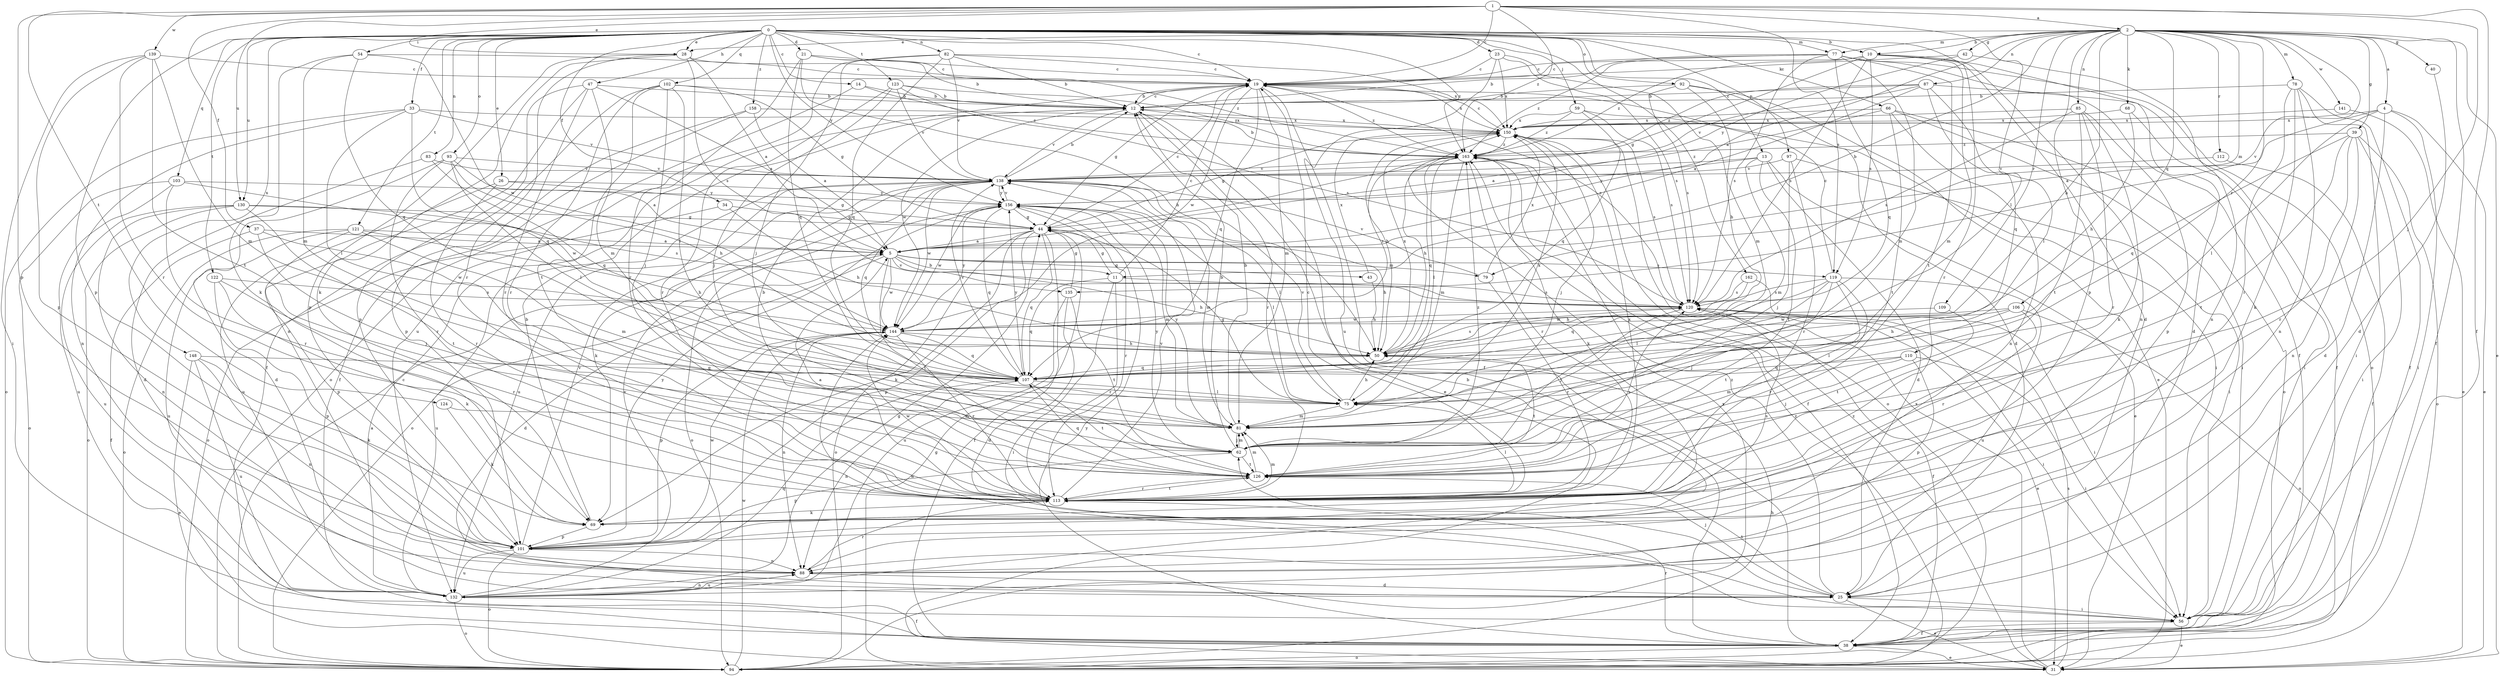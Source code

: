 strict digraph  {
0;
1;
2;
4;
5;
10;
11;
12;
13;
14;
19;
21;
23;
25;
26;
28;
31;
33;
34;
37;
38;
39;
40;
42;
43;
44;
47;
50;
54;
56;
59;
62;
66;
68;
69;
75;
77;
78;
79;
81;
82;
83;
85;
87;
88;
92;
93;
94;
97;
101;
102;
103;
106;
107;
109;
110;
112;
113;
119;
120;
121;
122;
123;
124;
126;
130;
132;
135;
138;
139;
141;
144;
148;
150;
156;
158;
162;
163;
0 -> 10  [label=b];
0 -> 13  [label=c];
0 -> 14  [label=c];
0 -> 19  [label=c];
0 -> 21  [label=d];
0 -> 23  [label=d];
0 -> 25  [label=d];
0 -> 26  [label=e];
0 -> 28  [label=e];
0 -> 33  [label=f];
0 -> 34  [label=f];
0 -> 47  [label=h];
0 -> 54  [label=i];
0 -> 59  [label=j];
0 -> 66  [label=k];
0 -> 77  [label=m];
0 -> 82  [label=n];
0 -> 83  [label=n];
0 -> 92  [label=o];
0 -> 93  [label=o];
0 -> 97  [label=p];
0 -> 101  [label=p];
0 -> 102  [label=q];
0 -> 103  [label=q];
0 -> 121  [label=t];
0 -> 122  [label=t];
0 -> 123  [label=t];
0 -> 130  [label=u];
0 -> 148  [label=x];
0 -> 156  [label=y];
0 -> 158  [label=z];
0 -> 162  [label=z];
0 -> 163  [label=z];
1 -> 2  [label=a];
1 -> 19  [label=c];
1 -> 28  [label=e];
1 -> 37  [label=f];
1 -> 38  [label=f];
1 -> 62  [label=j];
1 -> 75  [label=l];
1 -> 101  [label=p];
1 -> 119  [label=s];
1 -> 124  [label=t];
1 -> 130  [label=u];
1 -> 139  [label=w];
1 -> 163  [label=z];
2 -> 4  [label=a];
2 -> 5  [label=a];
2 -> 10  [label=b];
2 -> 11  [label=b];
2 -> 28  [label=e];
2 -> 31  [label=e];
2 -> 38  [label=f];
2 -> 39  [label=g];
2 -> 40  [label=g];
2 -> 42  [label=g];
2 -> 50  [label=h];
2 -> 68  [label=k];
2 -> 77  [label=m];
2 -> 78  [label=m];
2 -> 79  [label=m];
2 -> 85  [label=n];
2 -> 87  [label=n];
2 -> 101  [label=p];
2 -> 106  [label=q];
2 -> 109  [label=r];
2 -> 110  [label=r];
2 -> 112  [label=r];
2 -> 135  [label=v];
2 -> 141  [label=w];
4 -> 5  [label=a];
4 -> 25  [label=d];
4 -> 31  [label=e];
4 -> 56  [label=i];
4 -> 75  [label=l];
4 -> 150  [label=x];
5 -> 11  [label=b];
5 -> 25  [label=d];
5 -> 43  [label=g];
5 -> 50  [label=h];
5 -> 79  [label=m];
5 -> 119  [label=s];
5 -> 126  [label=t];
5 -> 132  [label=u];
5 -> 135  [label=v];
5 -> 144  [label=w];
10 -> 19  [label=c];
10 -> 25  [label=d];
10 -> 44  [label=g];
10 -> 81  [label=m];
10 -> 88  [label=n];
10 -> 113  [label=r];
10 -> 119  [label=s];
10 -> 120  [label=s];
10 -> 163  [label=z];
11 -> 19  [label=c];
11 -> 44  [label=g];
11 -> 56  [label=i];
11 -> 107  [label=q];
11 -> 113  [label=r];
11 -> 120  [label=s];
12 -> 19  [label=c];
12 -> 31  [label=e];
12 -> 113  [label=r];
12 -> 138  [label=v];
12 -> 144  [label=w];
12 -> 150  [label=x];
13 -> 25  [label=d];
13 -> 31  [label=e];
13 -> 81  [label=m];
13 -> 126  [label=t];
13 -> 138  [label=v];
13 -> 156  [label=y];
14 -> 12  [label=b];
14 -> 94  [label=o];
14 -> 163  [label=z];
19 -> 12  [label=b];
19 -> 38  [label=f];
19 -> 44  [label=g];
19 -> 81  [label=m];
19 -> 107  [label=q];
19 -> 144  [label=w];
19 -> 150  [label=x];
19 -> 163  [label=z];
21 -> 12  [label=b];
21 -> 19  [label=c];
21 -> 50  [label=h];
21 -> 107  [label=q];
21 -> 113  [label=r];
21 -> 163  [label=z];
23 -> 19  [label=c];
23 -> 81  [label=m];
23 -> 120  [label=s];
23 -> 132  [label=u];
23 -> 150  [label=x];
25 -> 31  [label=e];
25 -> 56  [label=i];
25 -> 62  [label=j];
25 -> 126  [label=t];
25 -> 163  [label=z];
26 -> 44  [label=g];
26 -> 113  [label=r];
26 -> 132  [label=u];
26 -> 156  [label=y];
28 -> 5  [label=a];
28 -> 19  [label=c];
28 -> 69  [label=k];
28 -> 101  [label=p];
28 -> 113  [label=r];
28 -> 120  [label=s];
31 -> 44  [label=g];
31 -> 120  [label=s];
31 -> 150  [label=x];
31 -> 163  [label=z];
33 -> 75  [label=l];
33 -> 88  [label=n];
33 -> 94  [label=o];
33 -> 107  [label=q];
33 -> 138  [label=v];
33 -> 150  [label=x];
34 -> 44  [label=g];
34 -> 50  [label=h];
34 -> 94  [label=o];
37 -> 5  [label=a];
37 -> 38  [label=f];
37 -> 62  [label=j];
37 -> 144  [label=w];
38 -> 12  [label=b];
38 -> 31  [label=e];
38 -> 94  [label=o];
38 -> 113  [label=r];
38 -> 156  [label=y];
39 -> 56  [label=i];
39 -> 88  [label=n];
39 -> 94  [label=o];
39 -> 107  [label=q];
39 -> 113  [label=r];
39 -> 126  [label=t];
39 -> 163  [label=z];
40 -> 25  [label=d];
42 -> 19  [label=c];
42 -> 88  [label=n];
42 -> 156  [label=y];
43 -> 50  [label=h];
43 -> 150  [label=x];
44 -> 5  [label=a];
44 -> 19  [label=c];
44 -> 38  [label=f];
44 -> 50  [label=h];
44 -> 69  [label=k];
44 -> 94  [label=o];
44 -> 101  [label=p];
44 -> 107  [label=q];
47 -> 5  [label=a];
47 -> 12  [label=b];
47 -> 81  [label=m];
47 -> 88  [label=n];
47 -> 101  [label=p];
47 -> 113  [label=r];
50 -> 107  [label=q];
50 -> 120  [label=s];
50 -> 126  [label=t];
50 -> 150  [label=x];
54 -> 19  [label=c];
54 -> 69  [label=k];
54 -> 81  [label=m];
54 -> 107  [label=q];
54 -> 144  [label=w];
56 -> 31  [label=e];
56 -> 38  [label=f];
56 -> 144  [label=w];
59 -> 56  [label=i];
59 -> 107  [label=q];
59 -> 120  [label=s];
59 -> 150  [label=x];
59 -> 163  [label=z];
62 -> 12  [label=b];
62 -> 81  [label=m];
62 -> 101  [label=p];
62 -> 126  [label=t];
62 -> 156  [label=y];
62 -> 163  [label=z];
66 -> 5  [label=a];
66 -> 56  [label=i];
66 -> 88  [label=n];
66 -> 94  [label=o];
66 -> 126  [label=t];
66 -> 150  [label=x];
68 -> 50  [label=h];
68 -> 56  [label=i];
68 -> 150  [label=x];
69 -> 12  [label=b];
69 -> 101  [label=p];
69 -> 120  [label=s];
75 -> 44  [label=g];
75 -> 50  [label=h];
75 -> 81  [label=m];
75 -> 138  [label=v];
75 -> 150  [label=x];
77 -> 12  [label=b];
77 -> 19  [label=c];
77 -> 38  [label=f];
77 -> 81  [label=m];
77 -> 94  [label=o];
77 -> 107  [label=q];
77 -> 120  [label=s];
77 -> 126  [label=t];
77 -> 163  [label=z];
78 -> 12  [label=b];
78 -> 38  [label=f];
78 -> 56  [label=i];
78 -> 69  [label=k];
78 -> 88  [label=n];
78 -> 113  [label=r];
79 -> 113  [label=r];
79 -> 138  [label=v];
79 -> 150  [label=x];
81 -> 12  [label=b];
81 -> 62  [label=j];
81 -> 156  [label=y];
82 -> 12  [label=b];
82 -> 19  [label=c];
82 -> 62  [label=j];
82 -> 107  [label=q];
82 -> 132  [label=u];
82 -> 138  [label=v];
82 -> 150  [label=x];
83 -> 25  [label=d];
83 -> 107  [label=q];
83 -> 138  [label=v];
85 -> 69  [label=k];
85 -> 101  [label=p];
85 -> 113  [label=r];
85 -> 120  [label=s];
85 -> 126  [label=t];
85 -> 150  [label=x];
87 -> 5  [label=a];
87 -> 12  [label=b];
87 -> 38  [label=f];
87 -> 75  [label=l];
87 -> 107  [label=q];
87 -> 138  [label=v];
87 -> 163  [label=z];
88 -> 25  [label=d];
88 -> 113  [label=r];
88 -> 132  [label=u];
92 -> 12  [label=b];
92 -> 25  [label=d];
92 -> 31  [label=e];
92 -> 50  [label=h];
92 -> 120  [label=s];
93 -> 5  [label=a];
93 -> 25  [label=d];
93 -> 50  [label=h];
93 -> 75  [label=l];
93 -> 113  [label=r];
93 -> 138  [label=v];
94 -> 19  [label=c];
94 -> 50  [label=h];
94 -> 144  [label=w];
94 -> 150  [label=x];
94 -> 163  [label=z];
97 -> 56  [label=i];
97 -> 62  [label=j];
97 -> 113  [label=r];
97 -> 138  [label=v];
101 -> 88  [label=n];
101 -> 94  [label=o];
101 -> 132  [label=u];
101 -> 138  [label=v];
101 -> 144  [label=w];
101 -> 156  [label=y];
102 -> 12  [label=b];
102 -> 38  [label=f];
102 -> 44  [label=g];
102 -> 62  [label=j];
102 -> 75  [label=l];
102 -> 113  [label=r];
102 -> 126  [label=t];
103 -> 94  [label=o];
103 -> 113  [label=r];
103 -> 132  [label=u];
103 -> 144  [label=w];
103 -> 156  [label=y];
106 -> 50  [label=h];
106 -> 75  [label=l];
106 -> 94  [label=o];
106 -> 113  [label=r];
106 -> 144  [label=w];
107 -> 75  [label=l];
107 -> 88  [label=n];
107 -> 126  [label=t];
107 -> 138  [label=v];
107 -> 156  [label=y];
109 -> 126  [label=t];
109 -> 144  [label=w];
110 -> 56  [label=i];
110 -> 62  [label=j];
110 -> 81  [label=m];
110 -> 101  [label=p];
110 -> 107  [label=q];
112 -> 38  [label=f];
112 -> 138  [label=v];
113 -> 5  [label=a];
113 -> 19  [label=c];
113 -> 69  [label=k];
113 -> 75  [label=l];
113 -> 81  [label=m];
113 -> 126  [label=t];
113 -> 138  [label=v];
113 -> 144  [label=w];
113 -> 150  [label=x];
119 -> 19  [label=c];
119 -> 62  [label=j];
119 -> 75  [label=l];
119 -> 107  [label=q];
119 -> 113  [label=r];
119 -> 120  [label=s];
119 -> 126  [label=t];
119 -> 132  [label=u];
120 -> 19  [label=c];
120 -> 31  [label=e];
120 -> 38  [label=f];
120 -> 56  [label=i];
120 -> 62  [label=j];
120 -> 144  [label=w];
121 -> 5  [label=a];
121 -> 50  [label=h];
121 -> 81  [label=m];
121 -> 94  [label=o];
121 -> 101  [label=p];
121 -> 132  [label=u];
122 -> 69  [label=k];
122 -> 101  [label=p];
122 -> 113  [label=r];
122 -> 120  [label=s];
123 -> 12  [label=b];
123 -> 62  [label=j];
123 -> 113  [label=r];
123 -> 120  [label=s];
123 -> 138  [label=v];
123 -> 163  [label=z];
124 -> 69  [label=k];
124 -> 81  [label=m];
126 -> 12  [label=b];
126 -> 81  [label=m];
126 -> 107  [label=q];
126 -> 113  [label=r];
126 -> 120  [label=s];
130 -> 44  [label=g];
130 -> 88  [label=n];
130 -> 94  [label=o];
130 -> 120  [label=s];
130 -> 126  [label=t];
130 -> 132  [label=u];
132 -> 5  [label=a];
132 -> 38  [label=f];
132 -> 44  [label=g];
132 -> 88  [label=n];
132 -> 94  [label=o];
132 -> 107  [label=q];
132 -> 138  [label=v];
135 -> 25  [label=d];
135 -> 44  [label=g];
135 -> 126  [label=t];
135 -> 132  [label=u];
138 -> 12  [label=b];
138 -> 69  [label=k];
138 -> 75  [label=l];
138 -> 81  [label=m];
138 -> 94  [label=o];
138 -> 107  [label=q];
138 -> 132  [label=u];
138 -> 144  [label=w];
138 -> 156  [label=y];
139 -> 19  [label=c];
139 -> 56  [label=i];
139 -> 81  [label=m];
139 -> 101  [label=p];
139 -> 113  [label=r];
139 -> 126  [label=t];
141 -> 31  [label=e];
141 -> 150  [label=x];
144 -> 50  [label=h];
144 -> 88  [label=n];
144 -> 101  [label=p];
144 -> 107  [label=q];
144 -> 113  [label=r];
144 -> 156  [label=y];
144 -> 163  [label=z];
148 -> 31  [label=e];
148 -> 69  [label=k];
148 -> 88  [label=n];
148 -> 107  [label=q];
148 -> 132  [label=u];
150 -> 19  [label=c];
150 -> 44  [label=g];
150 -> 50  [label=h];
150 -> 62  [label=j];
150 -> 94  [label=o];
150 -> 120  [label=s];
150 -> 163  [label=z];
156 -> 44  [label=g];
156 -> 75  [label=l];
156 -> 81  [label=m];
156 -> 94  [label=o];
156 -> 107  [label=q];
156 -> 113  [label=r];
156 -> 138  [label=v];
156 -> 144  [label=w];
158 -> 5  [label=a];
158 -> 38  [label=f];
158 -> 101  [label=p];
158 -> 150  [label=x];
162 -> 50  [label=h];
162 -> 56  [label=i];
162 -> 120  [label=s];
163 -> 12  [label=b];
163 -> 38  [label=f];
163 -> 50  [label=h];
163 -> 69  [label=k];
163 -> 75  [label=l];
163 -> 81  [label=m];
163 -> 107  [label=q];
163 -> 113  [label=r];
163 -> 138  [label=v];
}
